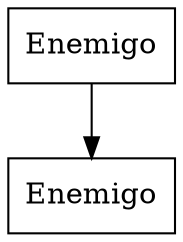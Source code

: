digraph G{
subgraph enemigo{
140063715400352[shape=box,label="Enemigo"];
140063715380688[shape=box,label="Enemigo"];
140063715380688->140063715400352;
}
}
